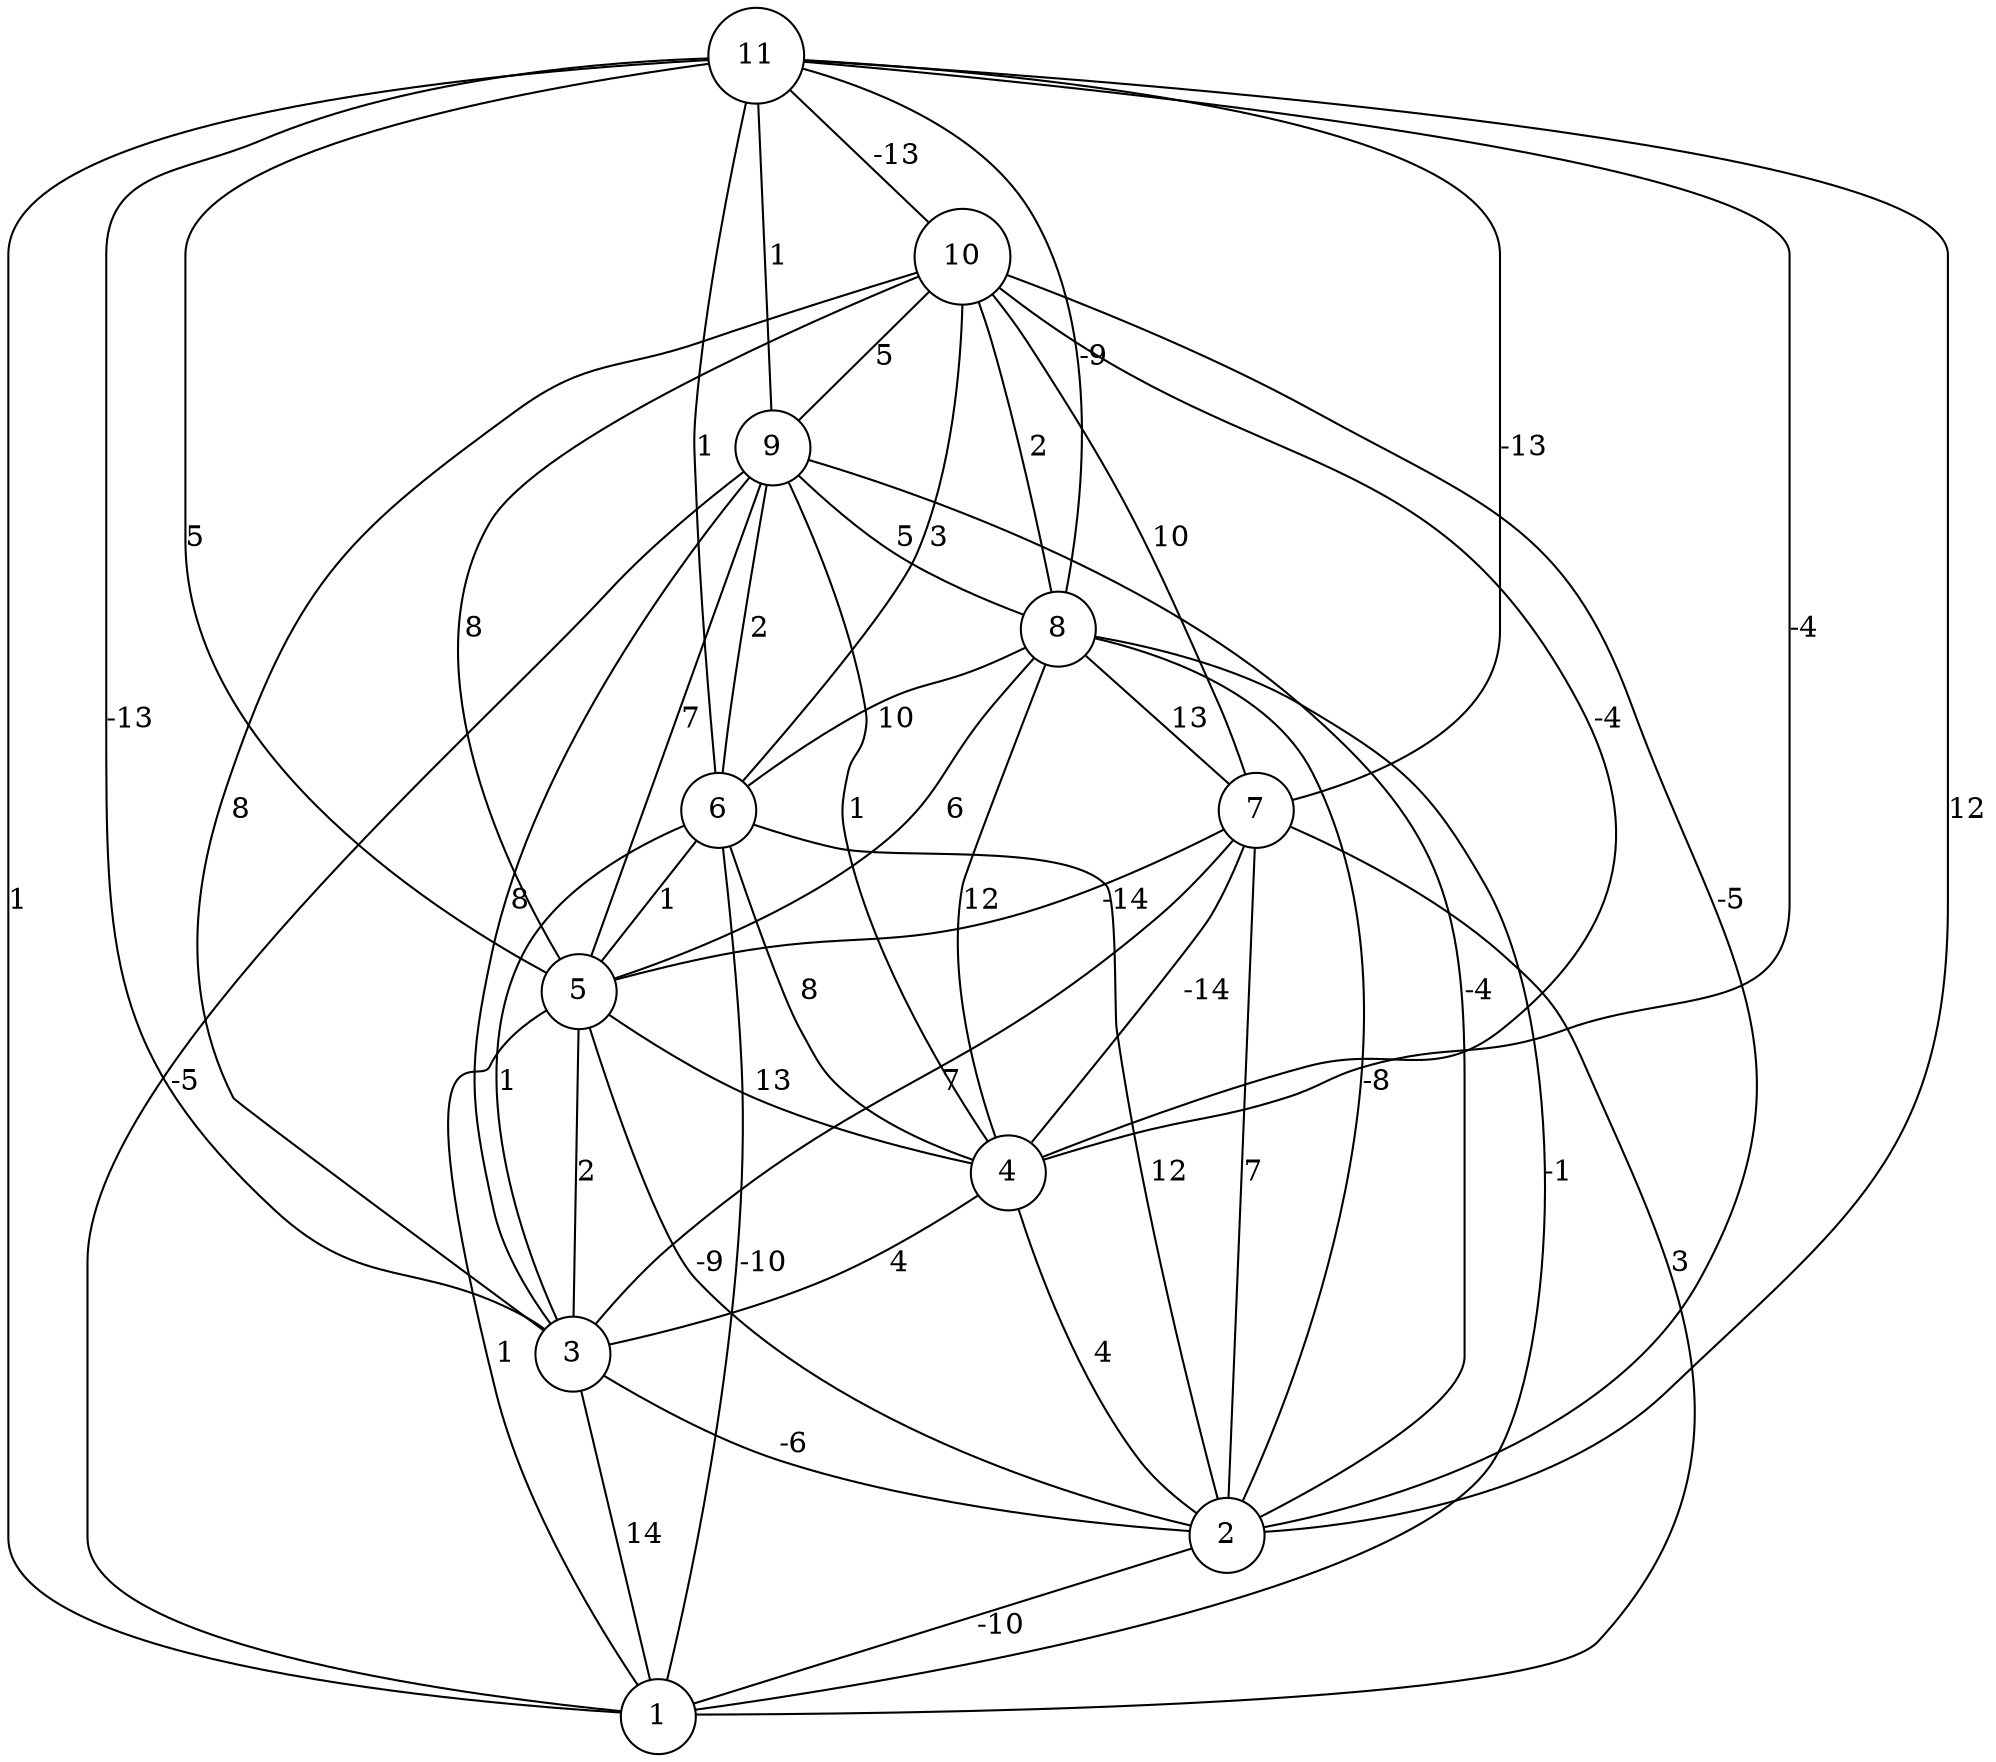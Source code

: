 graph { 
	 fontname="Helvetica,Arial,sans-serif" 
	 node [shape = circle]; 
	 11 -- 1 [label = "1"];
	 11 -- 2 [label = "12"];
	 11 -- 3 [label = "-13"];
	 11 -- 4 [label = "-4"];
	 11 -- 5 [label = "5"];
	 11 -- 6 [label = "1"];
	 11 -- 7 [label = "-13"];
	 11 -- 8 [label = "-9"];
	 11 -- 9 [label = "1"];
	 11 -- 10 [label = "-13"];
	 10 -- 2 [label = "-5"];
	 10 -- 3 [label = "8"];
	 10 -- 4 [label = "-4"];
	 10 -- 5 [label = "8"];
	 10 -- 6 [label = "3"];
	 10 -- 7 [label = "10"];
	 10 -- 8 [label = "2"];
	 10 -- 9 [label = "5"];
	 9 -- 1 [label = "-5"];
	 9 -- 2 [label = "-4"];
	 9 -- 3 [label = "8"];
	 9 -- 4 [label = "1"];
	 9 -- 5 [label = "7"];
	 9 -- 6 [label = "2"];
	 9 -- 8 [label = "5"];
	 8 -- 1 [label = "-1"];
	 8 -- 2 [label = "-8"];
	 8 -- 4 [label = "12"];
	 8 -- 5 [label = "6"];
	 8 -- 6 [label = "10"];
	 8 -- 7 [label = "13"];
	 7 -- 1 [label = "3"];
	 7 -- 2 [label = "7"];
	 7 -- 3 [label = "7"];
	 7 -- 4 [label = "-14"];
	 7 -- 5 [label = "-14"];
	 6 -- 1 [label = "-10"];
	 6 -- 2 [label = "12"];
	 6 -- 3 [label = "1"];
	 6 -- 4 [label = "8"];
	 6 -- 5 [label = "1"];
	 5 -- 1 [label = "1"];
	 5 -- 2 [label = "-9"];
	 5 -- 3 [label = "2"];
	 5 -- 4 [label = "13"];
	 4 -- 2 [label = "4"];
	 4 -- 3 [label = "4"];
	 3 -- 1 [label = "14"];
	 3 -- 2 [label = "-6"];
	 2 -- 1 [label = "-10"];
	 1;
	 2;
	 3;
	 4;
	 5;
	 6;
	 7;
	 8;
	 9;
	 10;
	 11;
}
